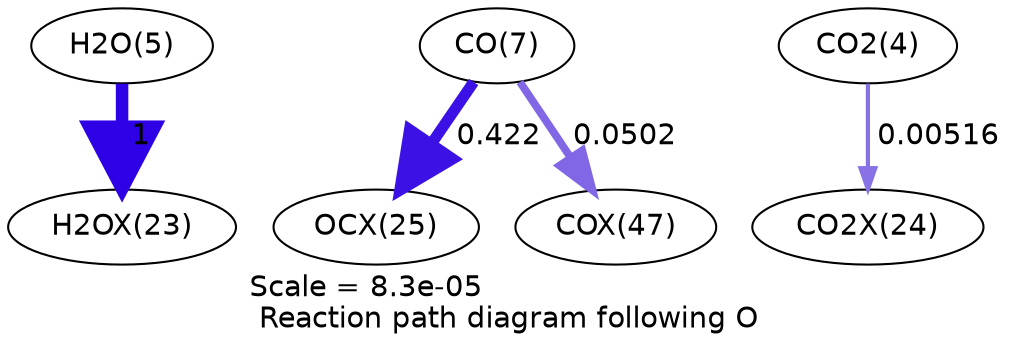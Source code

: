 digraph reaction_paths {
center=1;
s7 -> s26[fontname="Helvetica", penwidth=6, arrowsize=3, color="0.7, 1.5, 0.9"
, label=" 1"];
s9 -> s28[fontname="Helvetica", penwidth=5.35, arrowsize=2.67, color="0.7, 0.922, 0.9"
, label=" 0.422"];
s9 -> s34[fontname="Helvetica", penwidth=3.74, arrowsize=1.87, color="0.7, 0.55, 0.9"
, label=" 0.0502"];
s6 -> s27[fontname="Helvetica", penwidth=2.02, arrowsize=1.01, color="0.7, 0.505, 0.9"
, label=" 0.00516"];
s6 [ fontname="Helvetica", label="CO2(4)"];
s7 [ fontname="Helvetica", label="H2O(5)"];
s9 [ fontname="Helvetica", label="CO(7)"];
s26 [ fontname="Helvetica", label="H2OX(23)"];
s27 [ fontname="Helvetica", label="CO2X(24)"];
s28 [ fontname="Helvetica", label="OCX(25)"];
s34 [ fontname="Helvetica", label="COX(47)"];
 label = "Scale = 8.3e-05\l Reaction path diagram following O";
 fontname = "Helvetica";
}
